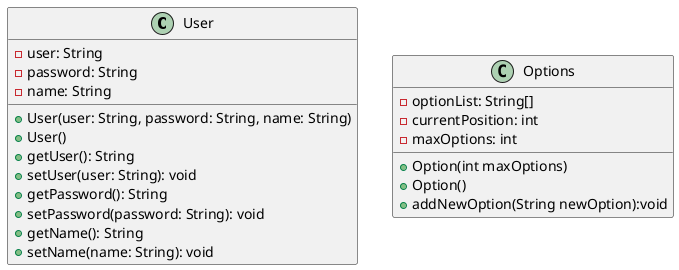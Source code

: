 @startuml EX002UserManagement
class User{
    -user: String
    -password: String
    -name: String
    +User(user: String, password: String, name: String)
    +User()
    +getUser(): String
    +setUser(user: String): void
    +getPassword(): String
    +setPassword(password: String): void
    +getName(): String
    +setName(name: String): void
}
class Options{
    -optionList: String[]
    -currentPosition: int
    -maxOptions: int
    +Option(int maxOptions)
    +Option()
    +addNewOption(String newOption):void
    
}
@enduml